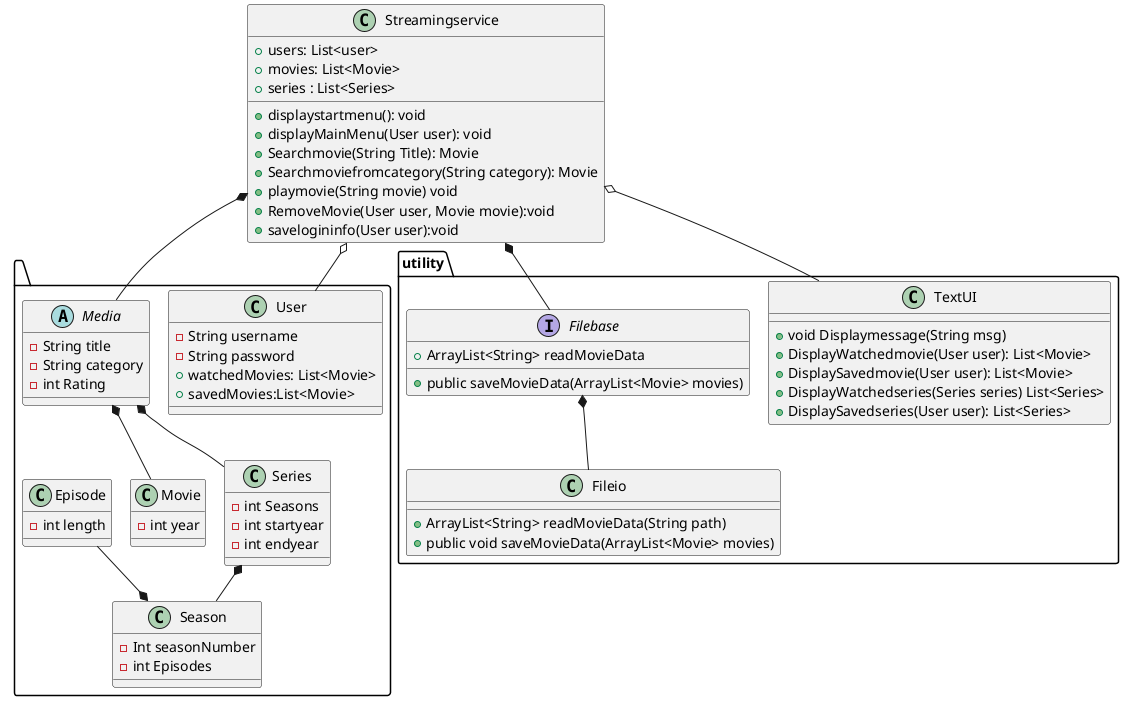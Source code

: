   @startuml
!pragma layout smetana

class Streamingservice {
  +users: List<user>
  + movies: List<Movie>
  + series : List<Series>
  +displaystartmenu(): void
  +displayMainMenu(User user): void
  +Searchmovie(String Title): Movie
  + Searchmoviefromcategory(String category): Movie
  +playmovie(String movie) void
  +RemoveMovie(User user, Movie movie):void
  +savelogininfo(User user):void
}
package " "{
class User {
    -String username
    -String password
    +watchedMovies: List<Movie>
    +savedMovies:List<Movie>
}

abstract class Media{
- String title
- String category
-int Rating
}

class Movie {
-int year
}

class Series {
    -int Seasons
    -int startyear
    -int endyear
}

class Season {
    -Int seasonNumber
    -int Episodes
}

class Episode {
-int length
}
}

package "utility"{
class Fileio {
+ArrayList<String> readMovieData(String path)
+ public void saveMovieData(ArrayList<Movie> movies)
}

class TextUI {
+ void Displaymessage(String msg)
+DisplayWatchedmovie(User user): List<Movie>
 +DisplaySavedmovie(User user): List<Movie>
 +DisplayWatchedseries(Series series) List<Series>
+DisplaySavedseries(User user): List<Series>
}

interface Filebase{
+ArrayList<String> readMovieData
+ public saveMovieData(ArrayList<Movie> movies)
}

}

Streamingservice *-- Filebase
Streamingservice o--  TextUI
Streamingservice o-- User
Streamingservice *-- Media
Filebase *-- Fileio
Media *-- Series
Media *-- Movie
Series *-- Season
Episode --* Season

@enduml

